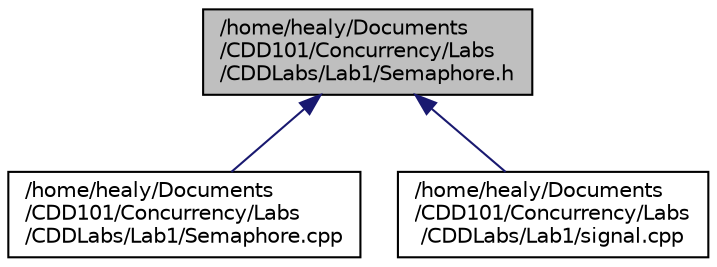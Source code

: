 digraph "/home/healy/Documents/CDD101/Concurrency/Labs/CDDLabs/Lab1/Semaphore.h"
{
  edge [fontname="Helvetica",fontsize="10",labelfontname="Helvetica",labelfontsize="10"];
  node [fontname="Helvetica",fontsize="10",shape=record];
  Node1 [label="/home/healy/Documents\l/CDD101/Concurrency/Labs\l/CDDLabs/Lab1/Semaphore.h",height=0.2,width=0.4,color="black", fillcolor="grey75", style="filled", fontcolor="black"];
  Node1 -> Node2 [dir="back",color="midnightblue",fontsize="10",style="solid",fontname="Helvetica"];
  Node2 [label="/home/healy/Documents\l/CDD101/Concurrency/Labs\l/CDDLabs/Lab1/Semaphore.cpp",height=0.2,width=0.4,color="black", fillcolor="white", style="filled",URL="$_semaphore_8cpp.html"];
  Node1 -> Node3 [dir="back",color="midnightblue",fontsize="10",style="solid",fontname="Helvetica"];
  Node3 [label="/home/healy/Documents\l/CDD101/Concurrency/Labs\l/CDDLabs/Lab1/signal.cpp",height=0.2,width=0.4,color="black", fillcolor="white", style="filled",URL="$signal_8cpp.html"];
}
